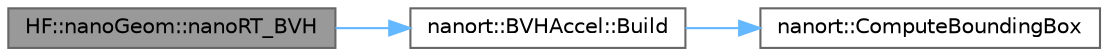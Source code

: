 digraph "HF::nanoGeom::nanoRT_BVH"
{
 // LATEX_PDF_SIZE
  bgcolor="transparent";
  edge [fontname=Helvetica,fontsize=10,labelfontname=Helvetica,labelfontsize=10];
  node [fontname=Helvetica,fontsize=10,shape=box,height=0.2,width=0.4];
  rankdir="LR";
  Node1 [label="HF::nanoGeom::nanoRT_BVH",height=0.2,width=0.4,color="gray40", fillcolor="grey60", style="filled", fontcolor="black",tooltip=" "];
  Node1 -> Node2 [color="steelblue1",style="solid"];
  Node2 [label="nanort::BVHAccel::Build",height=0.2,width=0.4,color="grey40", fillcolor="white", style="filled",URL="$a01483.html#a96521982d08e0ccd728798410dabeed5",tooltip="Build BVH for input primitives."];
  Node2 -> Node3 [color="steelblue1",style="solid"];
  Node3 [label="nanort::ComputeBoundingBox",height=0.2,width=0.4,color="grey40", fillcolor="white", style="filled",URL="$a00474.html#a06549eb8469b9a2004cc5332ca0d011e",tooltip=" "];
}
